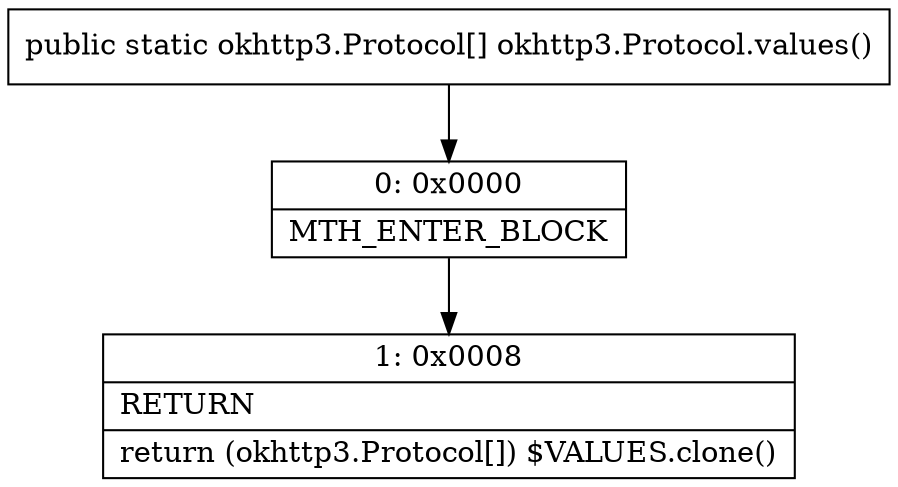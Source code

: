 digraph "CFG forokhttp3.Protocol.values()[Lokhttp3\/Protocol;" {
Node_0 [shape=record,label="{0\:\ 0x0000|MTH_ENTER_BLOCK\l}"];
Node_1 [shape=record,label="{1\:\ 0x0008|RETURN\l|return (okhttp3.Protocol[]) $VALUES.clone()\l}"];
MethodNode[shape=record,label="{public static okhttp3.Protocol[] okhttp3.Protocol.values() }"];
MethodNode -> Node_0;
Node_0 -> Node_1;
}

